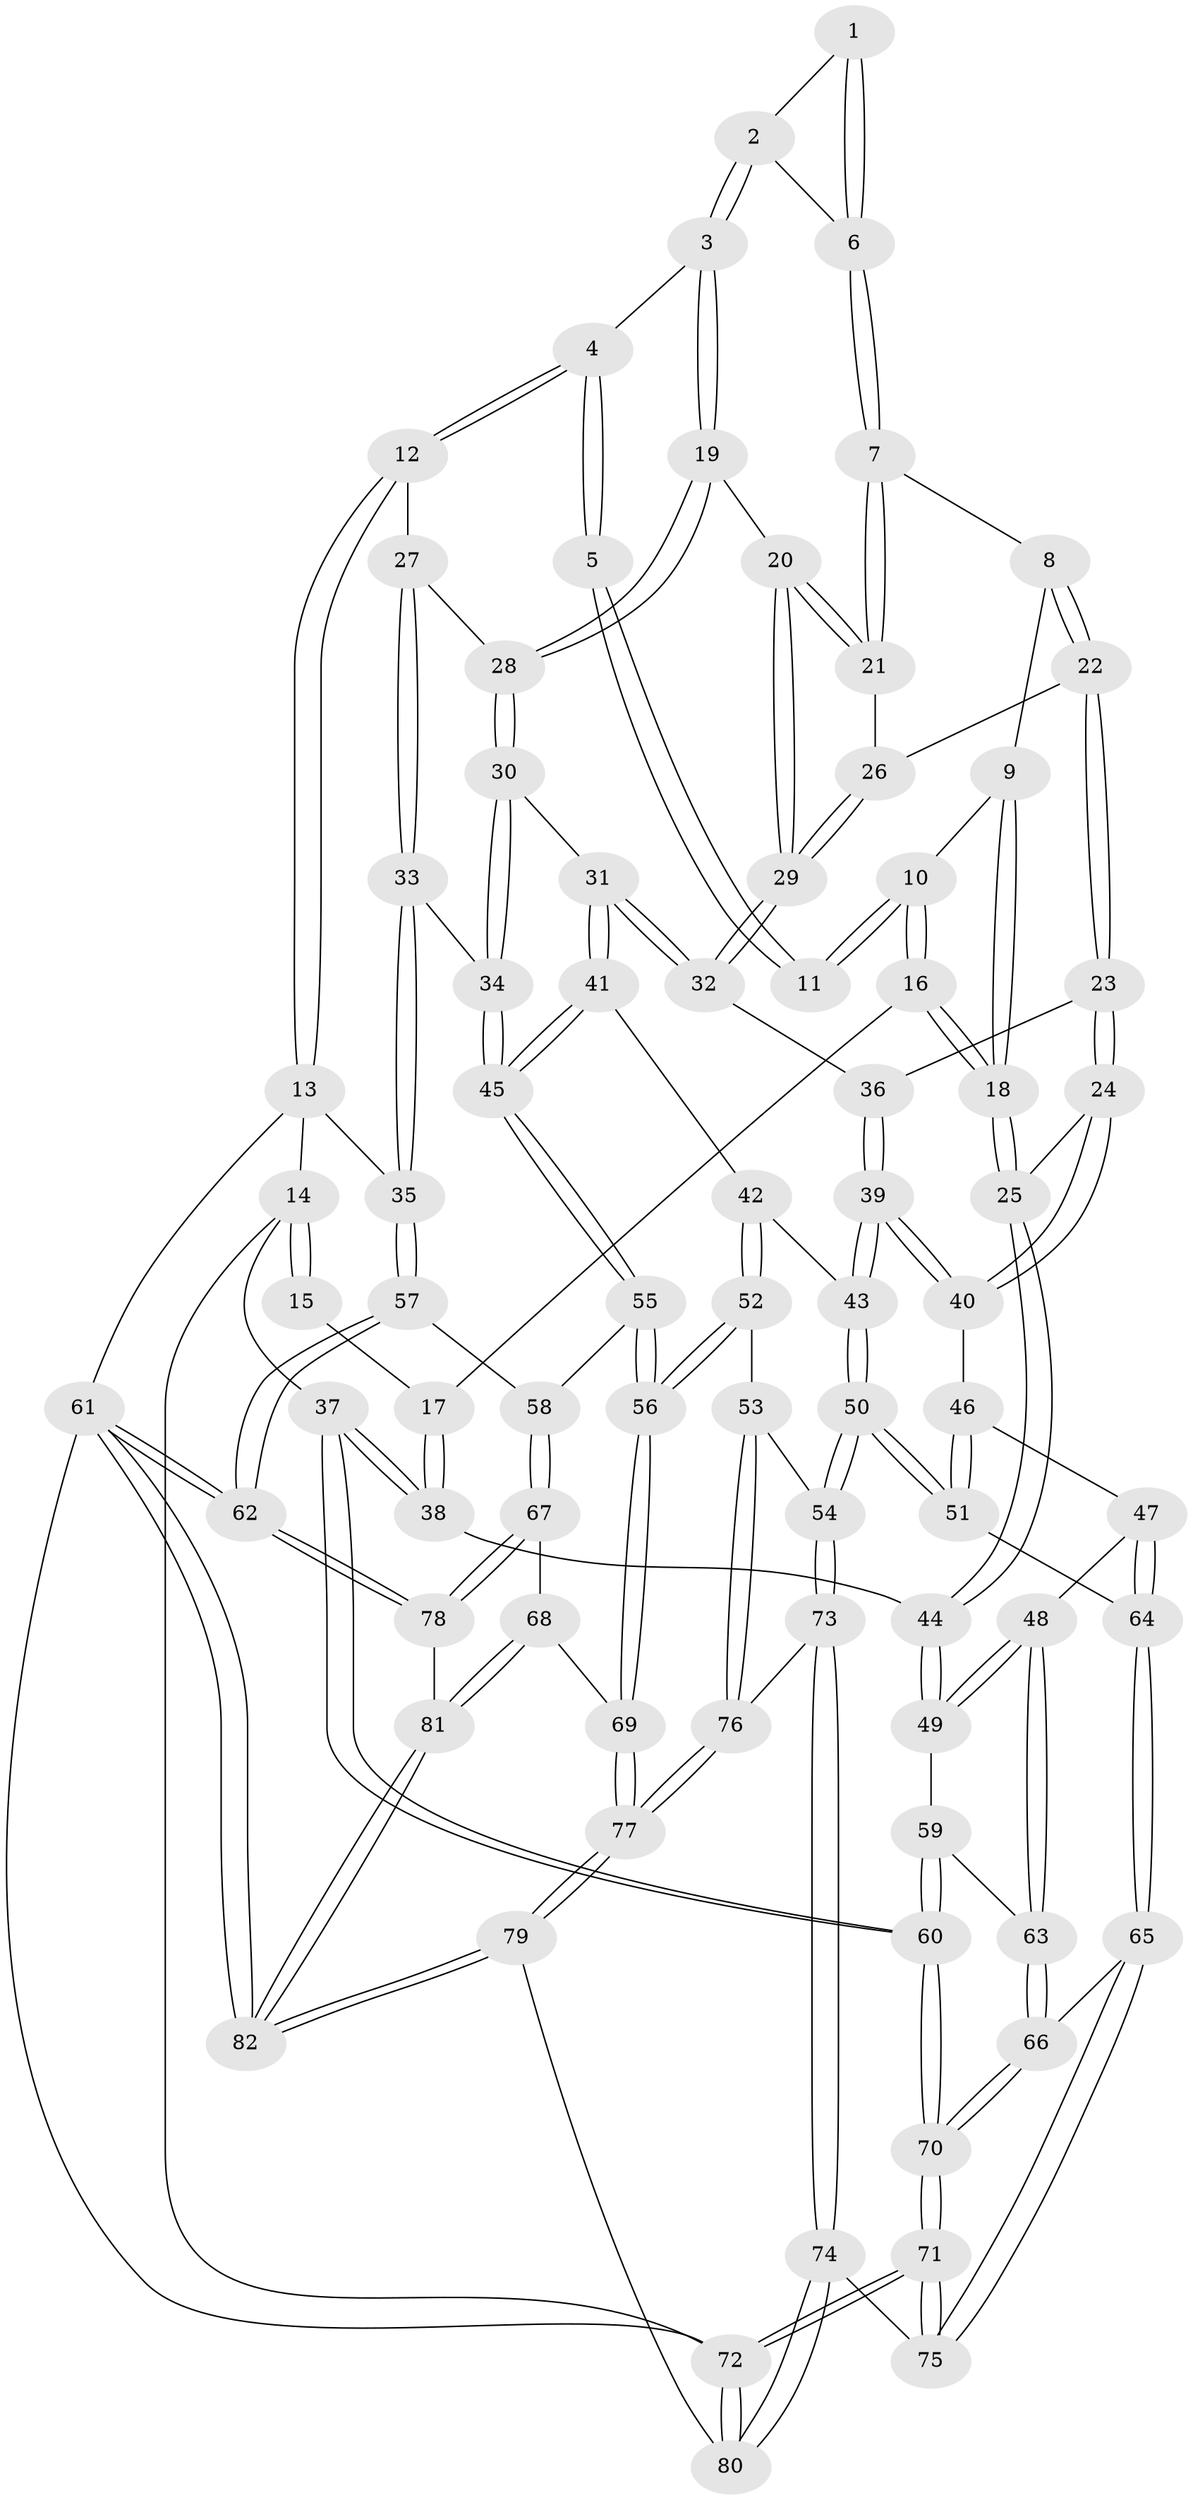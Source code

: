 // Generated by graph-tools (version 1.1) at 2025/00/03/09/25 05:00:20]
// undirected, 82 vertices, 202 edges
graph export_dot {
graph [start="1"]
  node [color=gray90,style=filled];
  1 [pos="+0.5124214003052666+0"];
  2 [pos="+0.6219259879846977+0.05127605701162993"];
  3 [pos="+0.7479148086110672+0.08242142126168049"];
  4 [pos="+1+0"];
  5 [pos="+0.4867177070701119+0"];
  6 [pos="+0.5492217924891006+0.09941630090317984"];
  7 [pos="+0.5425321216035434+0.11584688483276462"];
  8 [pos="+0.4554512767570003+0.1029939119694527"];
  9 [pos="+0.3924309813877758+0.02863667237298689"];
  10 [pos="+0.3002321234671791+0"];
  11 [pos="+0.28346558093419916+0"];
  12 [pos="+1+0"];
  13 [pos="+1+0"];
  14 [pos="+0+0"];
  15 [pos="+0.18557650957995012+0"];
  16 [pos="+0.26967944974231484+0.23612852289671526"];
  17 [pos="+0.11918616369787392+0.20936069042916983"];
  18 [pos="+0.3271953525681566+0.2785042533131055"];
  19 [pos="+0.7354601924361528+0.13709206240166133"];
  20 [pos="+0.6403384153169908+0.1686474456213749"];
  21 [pos="+0.5450339935080561+0.12032361027110153"];
  22 [pos="+0.4192253861774804+0.2338774277695573"];
  23 [pos="+0.410737213235793+0.2436828003484041"];
  24 [pos="+0.34805079894713825+0.29041075605890193"];
  25 [pos="+0.33451424757278875+0.28672438696871627"];
  26 [pos="+0.5211272923946892+0.1988421212756012"];
  27 [pos="+0.8759657027059263+0.23422252478807307"];
  28 [pos="+0.7644927778420165+0.20030060526777924"];
  29 [pos="+0.5892675047640065+0.2688082346928452"];
  30 [pos="+0.7437005643610164+0.26049490248462404"];
  31 [pos="+0.6496326005105977+0.3294413370643234"];
  32 [pos="+0.5894393525679308+0.27860756209319293"];
  33 [pos="+0.9679669637458028+0.341701382755624"];
  34 [pos="+0.8474036973770731+0.4370090222579226"];
  35 [pos="+1+0.3162987832432199"];
  36 [pos="+0.580895478520893+0.2825369316555916"];
  37 [pos="+0+0.33195730116146077"];
  38 [pos="+0+0.32792003479315046"];
  39 [pos="+0.4616767611012916+0.3868330892727211"];
  40 [pos="+0.4038139898892919+0.35888063204071335"];
  41 [pos="+0.6503597457300911+0.3367972152691234"];
  42 [pos="+0.5644719496209892+0.4293835759390864"];
  43 [pos="+0.4618512025878122+0.3870550453120554"];
  44 [pos="+0.1798257831431343+0.466401857753129"];
  45 [pos="+0.7940852723550558+0.5188838464247315"];
  46 [pos="+0.3739247479168609+0.4318281686892835"];
  47 [pos="+0.2641410293471047+0.5683582233450893"];
  48 [pos="+0.23247910657249907+0.5537548966460156"];
  49 [pos="+0.19115934740469684+0.4930174535231515"];
  50 [pos="+0.4639423760056405+0.63559794705609"];
  51 [pos="+0.44310605649809987+0.6283858909622885"];
  52 [pos="+0.6620342689624921+0.6315901992439654"];
  53 [pos="+0.6288969278664043+0.6409314068942917"];
  54 [pos="+0.4818071849090936+0.6495366288646582"];
  55 [pos="+0.7889932931745736+0.5419286889961561"];
  56 [pos="+0.6839363591106974+0.6325841700388958"];
  57 [pos="+1+0.5816189464574264"];
  58 [pos="+0.8957074957876264+0.5893827481595331"];
  59 [pos="+0.05107337348508482+0.5898833399098526"];
  60 [pos="+0+0.5075705828558456"];
  61 [pos="+1+1"];
  62 [pos="+1+1"];
  63 [pos="+0.11575847177535475+0.6723567705861377"];
  64 [pos="+0.29398592497952625+0.5953820028166396"];
  65 [pos="+0.23486011860208128+0.8063222943946634"];
  66 [pos="+0.10036903147756736+0.7199161977733118"];
  67 [pos="+0.9942442831346529+0.8605417956163868"];
  68 [pos="+0.8106045055921366+0.825055286678446"];
  69 [pos="+0.7535106348077346+0.7816142511728627"];
  70 [pos="+0+0.8929700400294599"];
  71 [pos="+0+0.9824999583389925"];
  72 [pos="+0+1"];
  73 [pos="+0.4125779990857929+0.8099987786539347"];
  74 [pos="+0.33076297277325517+0.9213433937591847"];
  75 [pos="+0.26392196314952027+0.8679244848907985"];
  76 [pos="+0.5682052746388631+0.8506763996429936"];
  77 [pos="+0.6023559007310215+0.9596485278436414"];
  78 [pos="+1+0.8652017670346516"];
  79 [pos="+0.5445247656496184+1"];
  80 [pos="+0.3865784959669018+1"];
  81 [pos="+0.7480840351125037+1"];
  82 [pos="+0.6731136388873563+1"];
  1 -- 2;
  1 -- 6;
  1 -- 6;
  2 -- 3;
  2 -- 3;
  2 -- 6;
  3 -- 4;
  3 -- 19;
  3 -- 19;
  4 -- 5;
  4 -- 5;
  4 -- 12;
  4 -- 12;
  5 -- 11;
  5 -- 11;
  6 -- 7;
  6 -- 7;
  7 -- 8;
  7 -- 21;
  7 -- 21;
  8 -- 9;
  8 -- 22;
  8 -- 22;
  9 -- 10;
  9 -- 18;
  9 -- 18;
  10 -- 11;
  10 -- 11;
  10 -- 16;
  10 -- 16;
  12 -- 13;
  12 -- 13;
  12 -- 27;
  13 -- 14;
  13 -- 35;
  13 -- 61;
  14 -- 15;
  14 -- 15;
  14 -- 37;
  14 -- 72;
  15 -- 17;
  16 -- 17;
  16 -- 18;
  16 -- 18;
  17 -- 38;
  17 -- 38;
  18 -- 25;
  18 -- 25;
  19 -- 20;
  19 -- 28;
  19 -- 28;
  20 -- 21;
  20 -- 21;
  20 -- 29;
  20 -- 29;
  21 -- 26;
  22 -- 23;
  22 -- 23;
  22 -- 26;
  23 -- 24;
  23 -- 24;
  23 -- 36;
  24 -- 25;
  24 -- 40;
  24 -- 40;
  25 -- 44;
  25 -- 44;
  26 -- 29;
  26 -- 29;
  27 -- 28;
  27 -- 33;
  27 -- 33;
  28 -- 30;
  28 -- 30;
  29 -- 32;
  29 -- 32;
  30 -- 31;
  30 -- 34;
  30 -- 34;
  31 -- 32;
  31 -- 32;
  31 -- 41;
  31 -- 41;
  32 -- 36;
  33 -- 34;
  33 -- 35;
  33 -- 35;
  34 -- 45;
  34 -- 45;
  35 -- 57;
  35 -- 57;
  36 -- 39;
  36 -- 39;
  37 -- 38;
  37 -- 38;
  37 -- 60;
  37 -- 60;
  38 -- 44;
  39 -- 40;
  39 -- 40;
  39 -- 43;
  39 -- 43;
  40 -- 46;
  41 -- 42;
  41 -- 45;
  41 -- 45;
  42 -- 43;
  42 -- 52;
  42 -- 52;
  43 -- 50;
  43 -- 50;
  44 -- 49;
  44 -- 49;
  45 -- 55;
  45 -- 55;
  46 -- 47;
  46 -- 51;
  46 -- 51;
  47 -- 48;
  47 -- 64;
  47 -- 64;
  48 -- 49;
  48 -- 49;
  48 -- 63;
  48 -- 63;
  49 -- 59;
  50 -- 51;
  50 -- 51;
  50 -- 54;
  50 -- 54;
  51 -- 64;
  52 -- 53;
  52 -- 56;
  52 -- 56;
  53 -- 54;
  53 -- 76;
  53 -- 76;
  54 -- 73;
  54 -- 73;
  55 -- 56;
  55 -- 56;
  55 -- 58;
  56 -- 69;
  56 -- 69;
  57 -- 58;
  57 -- 62;
  57 -- 62;
  58 -- 67;
  58 -- 67;
  59 -- 60;
  59 -- 60;
  59 -- 63;
  60 -- 70;
  60 -- 70;
  61 -- 62;
  61 -- 62;
  61 -- 82;
  61 -- 82;
  61 -- 72;
  62 -- 78;
  62 -- 78;
  63 -- 66;
  63 -- 66;
  64 -- 65;
  64 -- 65;
  65 -- 66;
  65 -- 75;
  65 -- 75;
  66 -- 70;
  66 -- 70;
  67 -- 68;
  67 -- 78;
  67 -- 78;
  68 -- 69;
  68 -- 81;
  68 -- 81;
  69 -- 77;
  69 -- 77;
  70 -- 71;
  70 -- 71;
  71 -- 72;
  71 -- 72;
  71 -- 75;
  71 -- 75;
  72 -- 80;
  72 -- 80;
  73 -- 74;
  73 -- 74;
  73 -- 76;
  74 -- 75;
  74 -- 80;
  74 -- 80;
  76 -- 77;
  76 -- 77;
  77 -- 79;
  77 -- 79;
  78 -- 81;
  79 -- 80;
  79 -- 82;
  79 -- 82;
  81 -- 82;
  81 -- 82;
}
